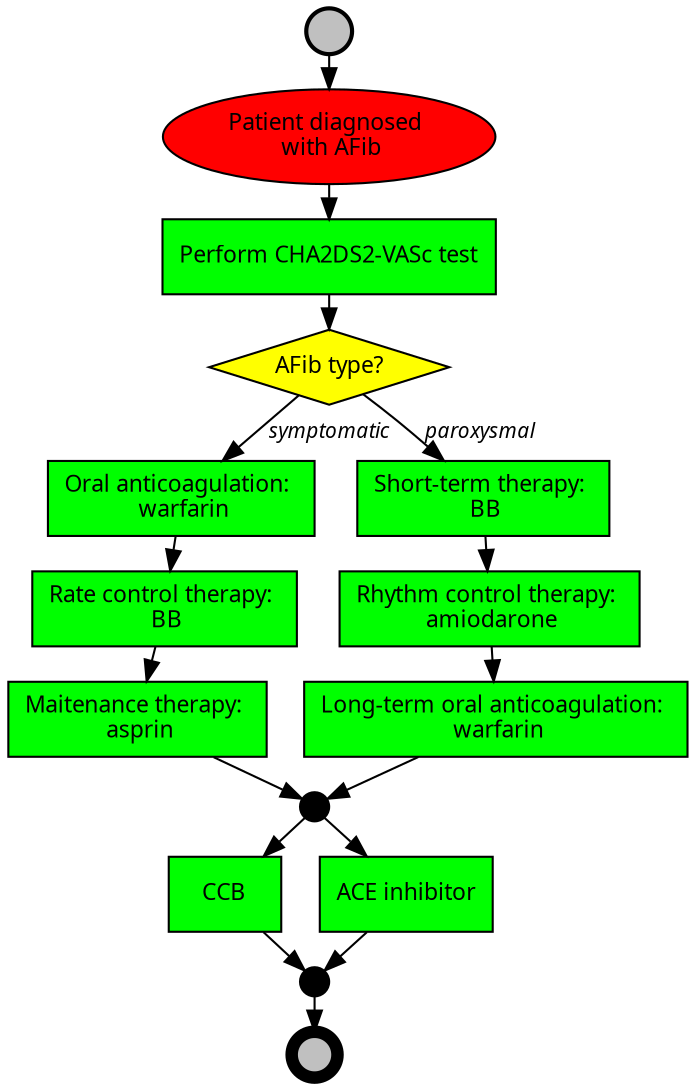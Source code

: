 // AF - atrial fibliration 
// the initial version was proposed for the AIME 2013 paper
// this is a new version developed by Wojtek
// version 4 --  customized for representation in pseudo-code and consistent with what was presented in the AIME paper

digraph AFIB {
	ranksep=0.1;
node [shape=box, style=filled, fillcolor=green, fontname=Calibri, fontsize=11];
edge [fontname="Calibri Italic", fontsize=10];

// Context
c_afib [label="Patient diagnosed \n with AFib", shape=oval, style=filled, fillcolor=red];

// Actions
a_cha2ds2 [label="Perform CHA2DS2-VASc test"];
a_oa_w [label="Oral anticoagulation: \n warfarin"];
a_rct_bb [label="Rate control therapy: \n BB"];
a_mt_asa [label="Maitenance therapy: \n asprin"]

a_stt_bb [label="Short-term therapy: \n BB"];
a_rct_a [label="Rhythm control therapy: \n amiodarone"];
a_ltoa_w [label="Long-term oral anticoagulation: \n warfarin"]

a_ccb [label="CCB"];
a_acei [label="ACE inhibitor"];

// Decisions
d_paroxys_afib [shape=diamond, fillcolor=yellow, label="AFib type?"];

// Parallel gateways
p1 [shape=circle, label="", width=0.2, fillcolor=black];
p2 [shape=circle, label="", width=0.2, fillcolor=black];

// Event nodes
e_start [shape=circle, label="", width=0.3, penwidth=2, fillcolor="gray"];
e_end [shape=circle, label="", width=0.3, penwidth=6, fillcolor="gray"];

// Arcs
e_start -> c_afib -> a_cha2ds2 ->  d_paroxys_afib;
d_paroxys_afib -> a_oa_w [label="symptomatic"];
d_paroxys_afib -> a_stt_bb [label="paroxysmal"];
a_oa_w -> a_rct_bb;
a_rct_bb -> a_mt_asa;
a_mt_asa -> p1;
a_stt_bb -> a_rct_a;
a_rct_a -> a_ltoa_w;
a_ltoa_w -> p1;
p1 -> a_ccb;
p1 -> a_acei;
a_ccb -> p2;
a_acei -> p2;
p2 -> e_end;
}
